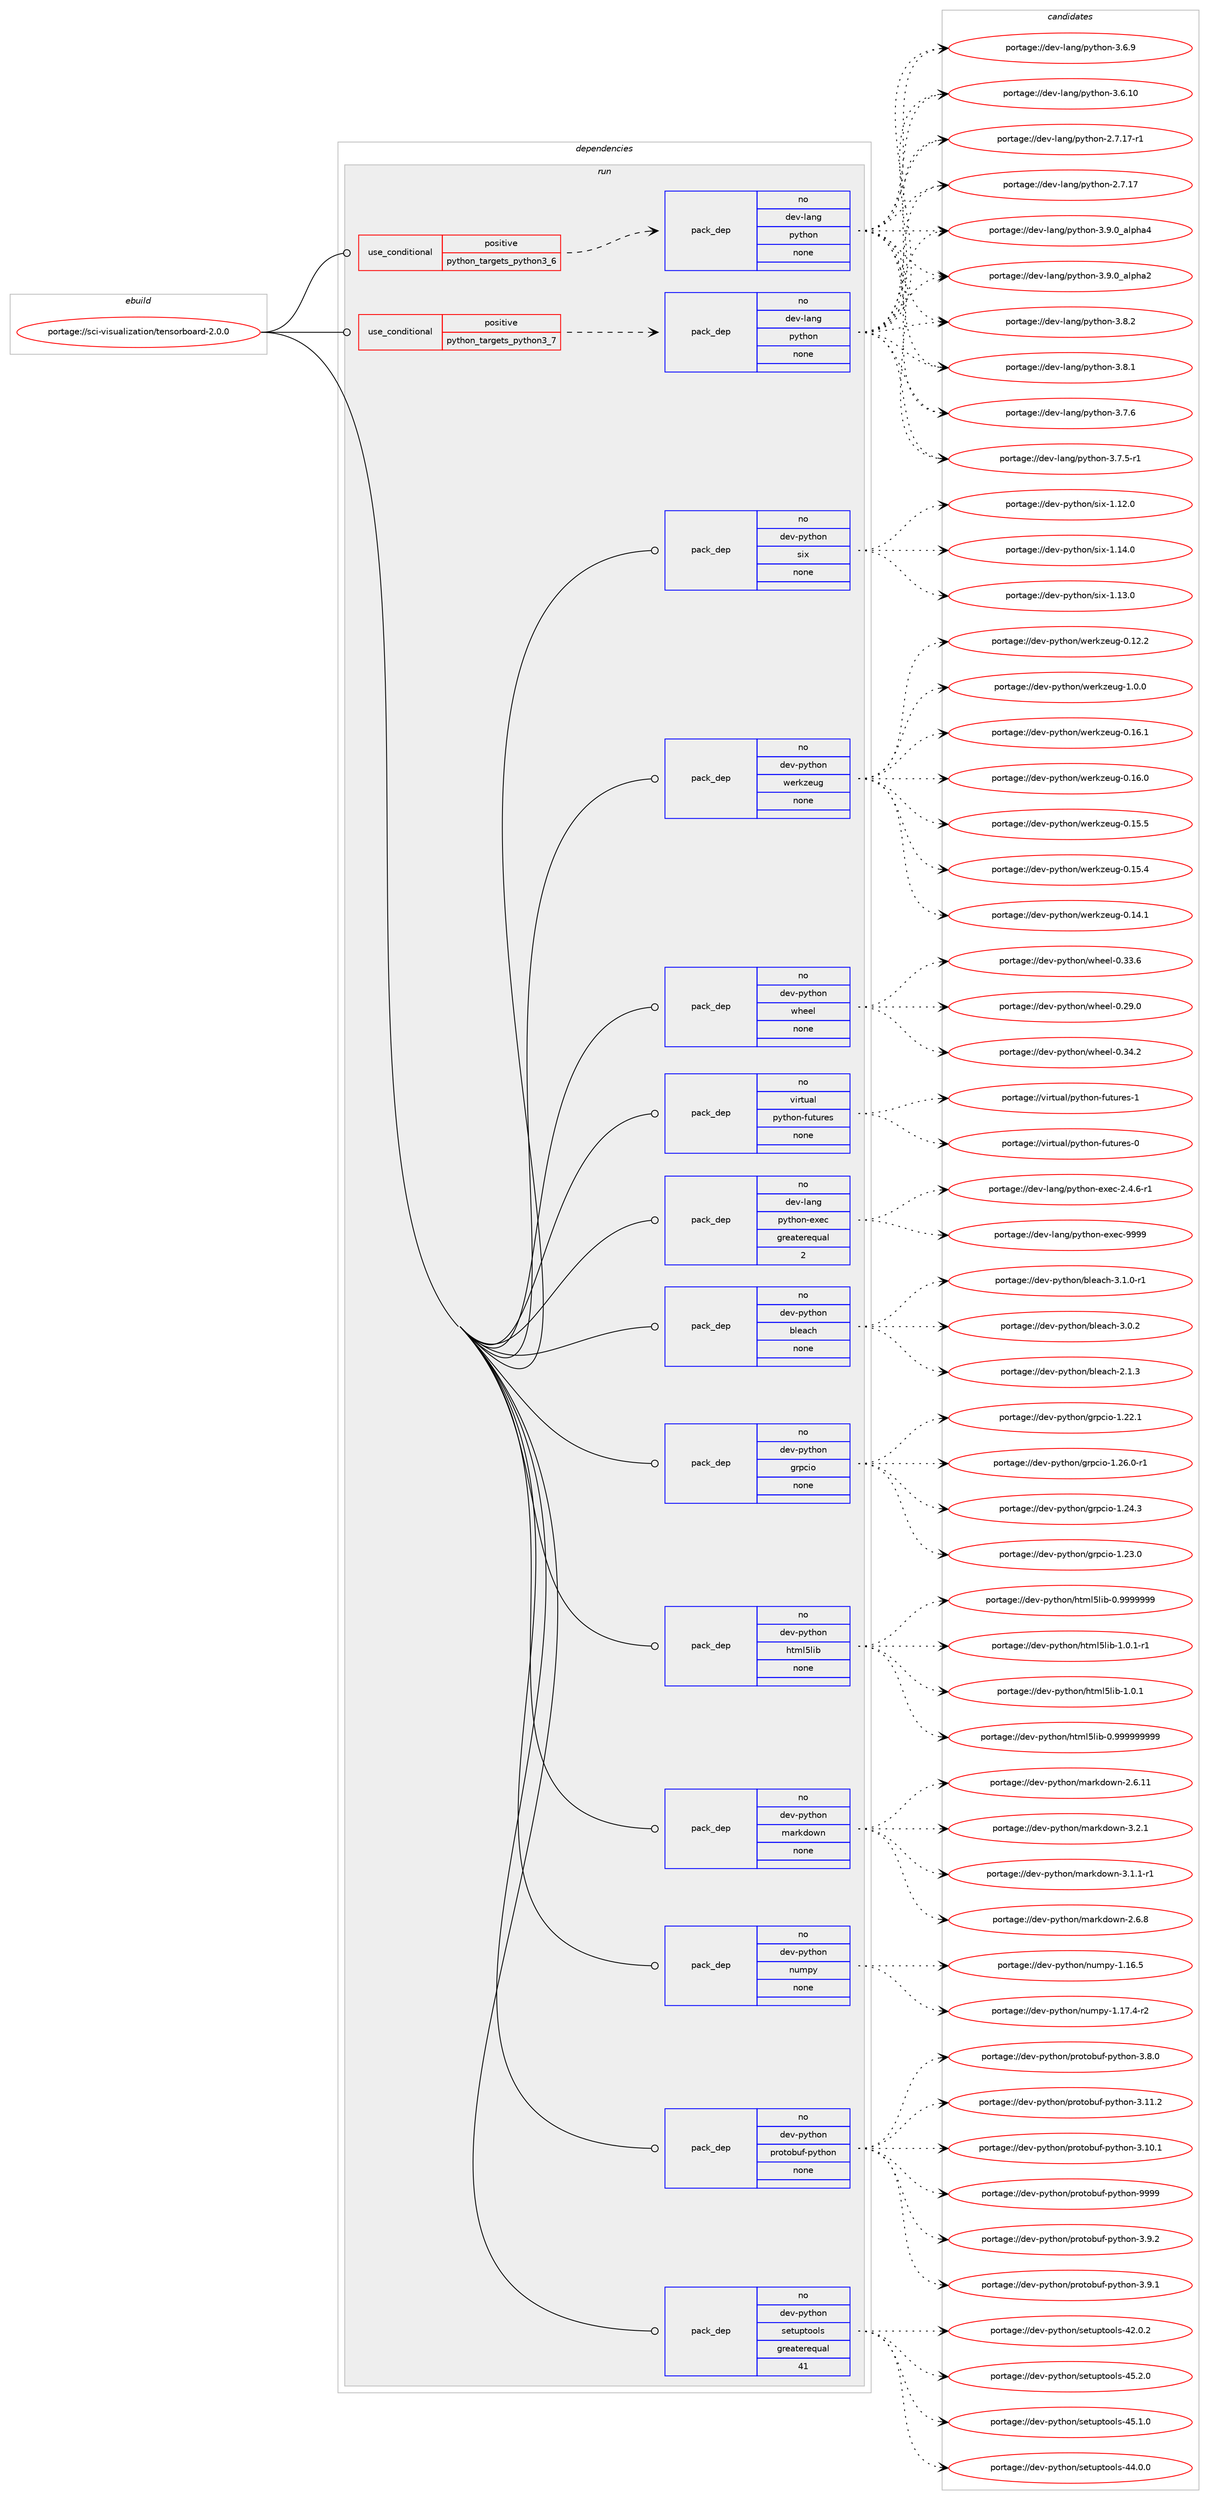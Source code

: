 digraph prolog {

# *************
# Graph options
# *************

newrank=true;
concentrate=true;
compound=true;
graph [rankdir=LR,fontname=Helvetica,fontsize=10,ranksep=1.5];#, ranksep=2.5, nodesep=0.2];
edge  [arrowhead=vee];
node  [fontname=Helvetica,fontsize=10];

# **********
# The ebuild
# **********

subgraph cluster_leftcol {
color=gray;
label=<<i>ebuild</i>>;
id [label="portage://sci-visualization/tensorboard-2.0.0", color=red, width=4, href="../sci-visualization/tensorboard-2.0.0.svg"];
}

# ****************
# The dependencies
# ****************

subgraph cluster_midcol {
color=gray;
label=<<i>dependencies</i>>;
subgraph cluster_compile {
fillcolor="#eeeeee";
style=filled;
label=<<i>compile</i>>;
}
subgraph cluster_compileandrun {
fillcolor="#eeeeee";
style=filled;
label=<<i>compile and run</i>>;
}
subgraph cluster_run {
fillcolor="#eeeeee";
style=filled;
label=<<i>run</i>>;
subgraph cond8625 {
dependency42640 [label=<<TABLE BORDER="0" CELLBORDER="1" CELLSPACING="0" CELLPADDING="4"><TR><TD ROWSPAN="3" CELLPADDING="10">use_conditional</TD></TR><TR><TD>positive</TD></TR><TR><TD>python_targets_python3_6</TD></TR></TABLE>>, shape=none, color=red];
subgraph pack33073 {
dependency42641 [label=<<TABLE BORDER="0" CELLBORDER="1" CELLSPACING="0" CELLPADDING="4" WIDTH="220"><TR><TD ROWSPAN="6" CELLPADDING="30">pack_dep</TD></TR><TR><TD WIDTH="110">no</TD></TR><TR><TD>dev-lang</TD></TR><TR><TD>python</TD></TR><TR><TD>none</TD></TR><TR><TD></TD></TR></TABLE>>, shape=none, color=blue];
}
dependency42640:e -> dependency42641:w [weight=20,style="dashed",arrowhead="vee"];
}
id:e -> dependency42640:w [weight=20,style="solid",arrowhead="odot"];
subgraph cond8626 {
dependency42642 [label=<<TABLE BORDER="0" CELLBORDER="1" CELLSPACING="0" CELLPADDING="4"><TR><TD ROWSPAN="3" CELLPADDING="10">use_conditional</TD></TR><TR><TD>positive</TD></TR><TR><TD>python_targets_python3_7</TD></TR></TABLE>>, shape=none, color=red];
subgraph pack33074 {
dependency42643 [label=<<TABLE BORDER="0" CELLBORDER="1" CELLSPACING="0" CELLPADDING="4" WIDTH="220"><TR><TD ROWSPAN="6" CELLPADDING="30">pack_dep</TD></TR><TR><TD WIDTH="110">no</TD></TR><TR><TD>dev-lang</TD></TR><TR><TD>python</TD></TR><TR><TD>none</TD></TR><TR><TD></TD></TR></TABLE>>, shape=none, color=blue];
}
dependency42642:e -> dependency42643:w [weight=20,style="dashed",arrowhead="vee"];
}
id:e -> dependency42642:w [weight=20,style="solid",arrowhead="odot"];
subgraph pack33075 {
dependency42644 [label=<<TABLE BORDER="0" CELLBORDER="1" CELLSPACING="0" CELLPADDING="4" WIDTH="220"><TR><TD ROWSPAN="6" CELLPADDING="30">pack_dep</TD></TR><TR><TD WIDTH="110">no</TD></TR><TR><TD>dev-lang</TD></TR><TR><TD>python-exec</TD></TR><TR><TD>greaterequal</TD></TR><TR><TD>2</TD></TR></TABLE>>, shape=none, color=blue];
}
id:e -> dependency42644:w [weight=20,style="solid",arrowhead="odot"];
subgraph pack33076 {
dependency42645 [label=<<TABLE BORDER="0" CELLBORDER="1" CELLSPACING="0" CELLPADDING="4" WIDTH="220"><TR><TD ROWSPAN="6" CELLPADDING="30">pack_dep</TD></TR><TR><TD WIDTH="110">no</TD></TR><TR><TD>dev-python</TD></TR><TR><TD>bleach</TD></TR><TR><TD>none</TD></TR><TR><TD></TD></TR></TABLE>>, shape=none, color=blue];
}
id:e -> dependency42645:w [weight=20,style="solid",arrowhead="odot"];
subgraph pack33077 {
dependency42646 [label=<<TABLE BORDER="0" CELLBORDER="1" CELLSPACING="0" CELLPADDING="4" WIDTH="220"><TR><TD ROWSPAN="6" CELLPADDING="30">pack_dep</TD></TR><TR><TD WIDTH="110">no</TD></TR><TR><TD>dev-python</TD></TR><TR><TD>grpcio</TD></TR><TR><TD>none</TD></TR><TR><TD></TD></TR></TABLE>>, shape=none, color=blue];
}
id:e -> dependency42646:w [weight=20,style="solid",arrowhead="odot"];
subgraph pack33078 {
dependency42647 [label=<<TABLE BORDER="0" CELLBORDER="1" CELLSPACING="0" CELLPADDING="4" WIDTH="220"><TR><TD ROWSPAN="6" CELLPADDING="30">pack_dep</TD></TR><TR><TD WIDTH="110">no</TD></TR><TR><TD>dev-python</TD></TR><TR><TD>html5lib</TD></TR><TR><TD>none</TD></TR><TR><TD></TD></TR></TABLE>>, shape=none, color=blue];
}
id:e -> dependency42647:w [weight=20,style="solid",arrowhead="odot"];
subgraph pack33079 {
dependency42648 [label=<<TABLE BORDER="0" CELLBORDER="1" CELLSPACING="0" CELLPADDING="4" WIDTH="220"><TR><TD ROWSPAN="6" CELLPADDING="30">pack_dep</TD></TR><TR><TD WIDTH="110">no</TD></TR><TR><TD>dev-python</TD></TR><TR><TD>markdown</TD></TR><TR><TD>none</TD></TR><TR><TD></TD></TR></TABLE>>, shape=none, color=blue];
}
id:e -> dependency42648:w [weight=20,style="solid",arrowhead="odot"];
subgraph pack33080 {
dependency42649 [label=<<TABLE BORDER="0" CELLBORDER="1" CELLSPACING="0" CELLPADDING="4" WIDTH="220"><TR><TD ROWSPAN="6" CELLPADDING="30">pack_dep</TD></TR><TR><TD WIDTH="110">no</TD></TR><TR><TD>dev-python</TD></TR><TR><TD>numpy</TD></TR><TR><TD>none</TD></TR><TR><TD></TD></TR></TABLE>>, shape=none, color=blue];
}
id:e -> dependency42649:w [weight=20,style="solid",arrowhead="odot"];
subgraph pack33081 {
dependency42650 [label=<<TABLE BORDER="0" CELLBORDER="1" CELLSPACING="0" CELLPADDING="4" WIDTH="220"><TR><TD ROWSPAN="6" CELLPADDING="30">pack_dep</TD></TR><TR><TD WIDTH="110">no</TD></TR><TR><TD>dev-python</TD></TR><TR><TD>protobuf-python</TD></TR><TR><TD>none</TD></TR><TR><TD></TD></TR></TABLE>>, shape=none, color=blue];
}
id:e -> dependency42650:w [weight=20,style="solid",arrowhead="odot"];
subgraph pack33082 {
dependency42651 [label=<<TABLE BORDER="0" CELLBORDER="1" CELLSPACING="0" CELLPADDING="4" WIDTH="220"><TR><TD ROWSPAN="6" CELLPADDING="30">pack_dep</TD></TR><TR><TD WIDTH="110">no</TD></TR><TR><TD>dev-python</TD></TR><TR><TD>setuptools</TD></TR><TR><TD>greaterequal</TD></TR><TR><TD>41</TD></TR></TABLE>>, shape=none, color=blue];
}
id:e -> dependency42651:w [weight=20,style="solid",arrowhead="odot"];
subgraph pack33083 {
dependency42652 [label=<<TABLE BORDER="0" CELLBORDER="1" CELLSPACING="0" CELLPADDING="4" WIDTH="220"><TR><TD ROWSPAN="6" CELLPADDING="30">pack_dep</TD></TR><TR><TD WIDTH="110">no</TD></TR><TR><TD>dev-python</TD></TR><TR><TD>six</TD></TR><TR><TD>none</TD></TR><TR><TD></TD></TR></TABLE>>, shape=none, color=blue];
}
id:e -> dependency42652:w [weight=20,style="solid",arrowhead="odot"];
subgraph pack33084 {
dependency42653 [label=<<TABLE BORDER="0" CELLBORDER="1" CELLSPACING="0" CELLPADDING="4" WIDTH="220"><TR><TD ROWSPAN="6" CELLPADDING="30">pack_dep</TD></TR><TR><TD WIDTH="110">no</TD></TR><TR><TD>dev-python</TD></TR><TR><TD>werkzeug</TD></TR><TR><TD>none</TD></TR><TR><TD></TD></TR></TABLE>>, shape=none, color=blue];
}
id:e -> dependency42653:w [weight=20,style="solid",arrowhead="odot"];
subgraph pack33085 {
dependency42654 [label=<<TABLE BORDER="0" CELLBORDER="1" CELLSPACING="0" CELLPADDING="4" WIDTH="220"><TR><TD ROWSPAN="6" CELLPADDING="30">pack_dep</TD></TR><TR><TD WIDTH="110">no</TD></TR><TR><TD>dev-python</TD></TR><TR><TD>wheel</TD></TR><TR><TD>none</TD></TR><TR><TD></TD></TR></TABLE>>, shape=none, color=blue];
}
id:e -> dependency42654:w [weight=20,style="solid",arrowhead="odot"];
subgraph pack33086 {
dependency42655 [label=<<TABLE BORDER="0" CELLBORDER="1" CELLSPACING="0" CELLPADDING="4" WIDTH="220"><TR><TD ROWSPAN="6" CELLPADDING="30">pack_dep</TD></TR><TR><TD WIDTH="110">no</TD></TR><TR><TD>virtual</TD></TR><TR><TD>python-futures</TD></TR><TR><TD>none</TD></TR><TR><TD></TD></TR></TABLE>>, shape=none, color=blue];
}
id:e -> dependency42655:w [weight=20,style="solid",arrowhead="odot"];
}
}

# **************
# The candidates
# **************

subgraph cluster_choices {
rank=same;
color=gray;
label=<<i>candidates</i>>;

subgraph choice33073 {
color=black;
nodesep=1;
choice10010111845108971101034711212111610411111045514657464895971081121049752 [label="portage://dev-lang/python-3.9.0_alpha4", color=red, width=4,href="../dev-lang/python-3.9.0_alpha4.svg"];
choice10010111845108971101034711212111610411111045514657464895971081121049750 [label="portage://dev-lang/python-3.9.0_alpha2", color=red, width=4,href="../dev-lang/python-3.9.0_alpha2.svg"];
choice100101118451089711010347112121116104111110455146564650 [label="portage://dev-lang/python-3.8.2", color=red, width=4,href="../dev-lang/python-3.8.2.svg"];
choice100101118451089711010347112121116104111110455146564649 [label="portage://dev-lang/python-3.8.1", color=red, width=4,href="../dev-lang/python-3.8.1.svg"];
choice100101118451089711010347112121116104111110455146554654 [label="portage://dev-lang/python-3.7.6", color=red, width=4,href="../dev-lang/python-3.7.6.svg"];
choice1001011184510897110103471121211161041111104551465546534511449 [label="portage://dev-lang/python-3.7.5-r1", color=red, width=4,href="../dev-lang/python-3.7.5-r1.svg"];
choice100101118451089711010347112121116104111110455146544657 [label="portage://dev-lang/python-3.6.9", color=red, width=4,href="../dev-lang/python-3.6.9.svg"];
choice10010111845108971101034711212111610411111045514654464948 [label="portage://dev-lang/python-3.6.10", color=red, width=4,href="../dev-lang/python-3.6.10.svg"];
choice100101118451089711010347112121116104111110455046554649554511449 [label="portage://dev-lang/python-2.7.17-r1", color=red, width=4,href="../dev-lang/python-2.7.17-r1.svg"];
choice10010111845108971101034711212111610411111045504655464955 [label="portage://dev-lang/python-2.7.17", color=red, width=4,href="../dev-lang/python-2.7.17.svg"];
dependency42641:e -> choice10010111845108971101034711212111610411111045514657464895971081121049752:w [style=dotted,weight="100"];
dependency42641:e -> choice10010111845108971101034711212111610411111045514657464895971081121049750:w [style=dotted,weight="100"];
dependency42641:e -> choice100101118451089711010347112121116104111110455146564650:w [style=dotted,weight="100"];
dependency42641:e -> choice100101118451089711010347112121116104111110455146564649:w [style=dotted,weight="100"];
dependency42641:e -> choice100101118451089711010347112121116104111110455146554654:w [style=dotted,weight="100"];
dependency42641:e -> choice1001011184510897110103471121211161041111104551465546534511449:w [style=dotted,weight="100"];
dependency42641:e -> choice100101118451089711010347112121116104111110455146544657:w [style=dotted,weight="100"];
dependency42641:e -> choice10010111845108971101034711212111610411111045514654464948:w [style=dotted,weight="100"];
dependency42641:e -> choice100101118451089711010347112121116104111110455046554649554511449:w [style=dotted,weight="100"];
dependency42641:e -> choice10010111845108971101034711212111610411111045504655464955:w [style=dotted,weight="100"];
}
subgraph choice33074 {
color=black;
nodesep=1;
choice10010111845108971101034711212111610411111045514657464895971081121049752 [label="portage://dev-lang/python-3.9.0_alpha4", color=red, width=4,href="../dev-lang/python-3.9.0_alpha4.svg"];
choice10010111845108971101034711212111610411111045514657464895971081121049750 [label="portage://dev-lang/python-3.9.0_alpha2", color=red, width=4,href="../dev-lang/python-3.9.0_alpha2.svg"];
choice100101118451089711010347112121116104111110455146564650 [label="portage://dev-lang/python-3.8.2", color=red, width=4,href="../dev-lang/python-3.8.2.svg"];
choice100101118451089711010347112121116104111110455146564649 [label="portage://dev-lang/python-3.8.1", color=red, width=4,href="../dev-lang/python-3.8.1.svg"];
choice100101118451089711010347112121116104111110455146554654 [label="portage://dev-lang/python-3.7.6", color=red, width=4,href="../dev-lang/python-3.7.6.svg"];
choice1001011184510897110103471121211161041111104551465546534511449 [label="portage://dev-lang/python-3.7.5-r1", color=red, width=4,href="../dev-lang/python-3.7.5-r1.svg"];
choice100101118451089711010347112121116104111110455146544657 [label="portage://dev-lang/python-3.6.9", color=red, width=4,href="../dev-lang/python-3.6.9.svg"];
choice10010111845108971101034711212111610411111045514654464948 [label="portage://dev-lang/python-3.6.10", color=red, width=4,href="../dev-lang/python-3.6.10.svg"];
choice100101118451089711010347112121116104111110455046554649554511449 [label="portage://dev-lang/python-2.7.17-r1", color=red, width=4,href="../dev-lang/python-2.7.17-r1.svg"];
choice10010111845108971101034711212111610411111045504655464955 [label="portage://dev-lang/python-2.7.17", color=red, width=4,href="../dev-lang/python-2.7.17.svg"];
dependency42643:e -> choice10010111845108971101034711212111610411111045514657464895971081121049752:w [style=dotted,weight="100"];
dependency42643:e -> choice10010111845108971101034711212111610411111045514657464895971081121049750:w [style=dotted,weight="100"];
dependency42643:e -> choice100101118451089711010347112121116104111110455146564650:w [style=dotted,weight="100"];
dependency42643:e -> choice100101118451089711010347112121116104111110455146564649:w [style=dotted,weight="100"];
dependency42643:e -> choice100101118451089711010347112121116104111110455146554654:w [style=dotted,weight="100"];
dependency42643:e -> choice1001011184510897110103471121211161041111104551465546534511449:w [style=dotted,weight="100"];
dependency42643:e -> choice100101118451089711010347112121116104111110455146544657:w [style=dotted,weight="100"];
dependency42643:e -> choice10010111845108971101034711212111610411111045514654464948:w [style=dotted,weight="100"];
dependency42643:e -> choice100101118451089711010347112121116104111110455046554649554511449:w [style=dotted,weight="100"];
dependency42643:e -> choice10010111845108971101034711212111610411111045504655464955:w [style=dotted,weight="100"];
}
subgraph choice33075 {
color=black;
nodesep=1;
choice10010111845108971101034711212111610411111045101120101994557575757 [label="portage://dev-lang/python-exec-9999", color=red, width=4,href="../dev-lang/python-exec-9999.svg"];
choice10010111845108971101034711212111610411111045101120101994550465246544511449 [label="portage://dev-lang/python-exec-2.4.6-r1", color=red, width=4,href="../dev-lang/python-exec-2.4.6-r1.svg"];
dependency42644:e -> choice10010111845108971101034711212111610411111045101120101994557575757:w [style=dotted,weight="100"];
dependency42644:e -> choice10010111845108971101034711212111610411111045101120101994550465246544511449:w [style=dotted,weight="100"];
}
subgraph choice33076 {
color=black;
nodesep=1;
choice10010111845112121116104111110479810810197991044551464946484511449 [label="portage://dev-python/bleach-3.1.0-r1", color=red, width=4,href="../dev-python/bleach-3.1.0-r1.svg"];
choice1001011184511212111610411111047981081019799104455146484650 [label="portage://dev-python/bleach-3.0.2", color=red, width=4,href="../dev-python/bleach-3.0.2.svg"];
choice1001011184511212111610411111047981081019799104455046494651 [label="portage://dev-python/bleach-2.1.3", color=red, width=4,href="../dev-python/bleach-2.1.3.svg"];
dependency42645:e -> choice10010111845112121116104111110479810810197991044551464946484511449:w [style=dotted,weight="100"];
dependency42645:e -> choice1001011184511212111610411111047981081019799104455146484650:w [style=dotted,weight="100"];
dependency42645:e -> choice1001011184511212111610411111047981081019799104455046494651:w [style=dotted,weight="100"];
}
subgraph choice33077 {
color=black;
nodesep=1;
choice100101118451121211161041111104710311411299105111454946505446484511449 [label="portage://dev-python/grpcio-1.26.0-r1", color=red, width=4,href="../dev-python/grpcio-1.26.0-r1.svg"];
choice10010111845112121116104111110471031141129910511145494650524651 [label="portage://dev-python/grpcio-1.24.3", color=red, width=4,href="../dev-python/grpcio-1.24.3.svg"];
choice10010111845112121116104111110471031141129910511145494650514648 [label="portage://dev-python/grpcio-1.23.0", color=red, width=4,href="../dev-python/grpcio-1.23.0.svg"];
choice10010111845112121116104111110471031141129910511145494650504649 [label="portage://dev-python/grpcio-1.22.1", color=red, width=4,href="../dev-python/grpcio-1.22.1.svg"];
dependency42646:e -> choice100101118451121211161041111104710311411299105111454946505446484511449:w [style=dotted,weight="100"];
dependency42646:e -> choice10010111845112121116104111110471031141129910511145494650524651:w [style=dotted,weight="100"];
dependency42646:e -> choice10010111845112121116104111110471031141129910511145494650514648:w [style=dotted,weight="100"];
dependency42646:e -> choice10010111845112121116104111110471031141129910511145494650504649:w [style=dotted,weight="100"];
}
subgraph choice33078 {
color=black;
nodesep=1;
choice100101118451121211161041111104710411610910853108105984549464846494511449 [label="portage://dev-python/html5lib-1.0.1-r1", color=red, width=4,href="../dev-python/html5lib-1.0.1-r1.svg"];
choice10010111845112121116104111110471041161091085310810598454946484649 [label="portage://dev-python/html5lib-1.0.1", color=red, width=4,href="../dev-python/html5lib-1.0.1.svg"];
choice10010111845112121116104111110471041161091085310810598454846575757575757575757 [label="portage://dev-python/html5lib-0.999999999", color=red, width=4,href="../dev-python/html5lib-0.999999999.svg"];
choice1001011184511212111610411111047104116109108531081059845484657575757575757 [label="portage://dev-python/html5lib-0.9999999", color=red, width=4,href="../dev-python/html5lib-0.9999999.svg"];
dependency42647:e -> choice100101118451121211161041111104710411610910853108105984549464846494511449:w [style=dotted,weight="100"];
dependency42647:e -> choice10010111845112121116104111110471041161091085310810598454946484649:w [style=dotted,weight="100"];
dependency42647:e -> choice10010111845112121116104111110471041161091085310810598454846575757575757575757:w [style=dotted,weight="100"];
dependency42647:e -> choice1001011184511212111610411111047104116109108531081059845484657575757575757:w [style=dotted,weight="100"];
}
subgraph choice33079 {
color=black;
nodesep=1;
choice100101118451121211161041111104710997114107100111119110455146504649 [label="portage://dev-python/markdown-3.2.1", color=red, width=4,href="../dev-python/markdown-3.2.1.svg"];
choice1001011184511212111610411111047109971141071001111191104551464946494511449 [label="portage://dev-python/markdown-3.1.1-r1", color=red, width=4,href="../dev-python/markdown-3.1.1-r1.svg"];
choice100101118451121211161041111104710997114107100111119110455046544656 [label="portage://dev-python/markdown-2.6.8", color=red, width=4,href="../dev-python/markdown-2.6.8.svg"];
choice10010111845112121116104111110471099711410710011111911045504654464949 [label="portage://dev-python/markdown-2.6.11", color=red, width=4,href="../dev-python/markdown-2.6.11.svg"];
dependency42648:e -> choice100101118451121211161041111104710997114107100111119110455146504649:w [style=dotted,weight="100"];
dependency42648:e -> choice1001011184511212111610411111047109971141071001111191104551464946494511449:w [style=dotted,weight="100"];
dependency42648:e -> choice100101118451121211161041111104710997114107100111119110455046544656:w [style=dotted,weight="100"];
dependency42648:e -> choice10010111845112121116104111110471099711410710011111911045504654464949:w [style=dotted,weight="100"];
}
subgraph choice33080 {
color=black;
nodesep=1;
choice1001011184511212111610411111047110117109112121454946495546524511450 [label="portage://dev-python/numpy-1.17.4-r2", color=red, width=4,href="../dev-python/numpy-1.17.4-r2.svg"];
choice100101118451121211161041111104711011710911212145494649544653 [label="portage://dev-python/numpy-1.16.5", color=red, width=4,href="../dev-python/numpy-1.16.5.svg"];
dependency42649:e -> choice1001011184511212111610411111047110117109112121454946495546524511450:w [style=dotted,weight="100"];
dependency42649:e -> choice100101118451121211161041111104711011710911212145494649544653:w [style=dotted,weight="100"];
}
subgraph choice33081 {
color=black;
nodesep=1;
choice100101118451121211161041111104711211411111611198117102451121211161041111104557575757 [label="portage://dev-python/protobuf-python-9999", color=red, width=4,href="../dev-python/protobuf-python-9999.svg"];
choice10010111845112121116104111110471121141111161119811710245112121116104111110455146574650 [label="portage://dev-python/protobuf-python-3.9.2", color=red, width=4,href="../dev-python/protobuf-python-3.9.2.svg"];
choice10010111845112121116104111110471121141111161119811710245112121116104111110455146574649 [label="portage://dev-python/protobuf-python-3.9.1", color=red, width=4,href="../dev-python/protobuf-python-3.9.1.svg"];
choice10010111845112121116104111110471121141111161119811710245112121116104111110455146564648 [label="portage://dev-python/protobuf-python-3.8.0", color=red, width=4,href="../dev-python/protobuf-python-3.8.0.svg"];
choice1001011184511212111610411111047112114111116111981171024511212111610411111045514649494650 [label="portage://dev-python/protobuf-python-3.11.2", color=red, width=4,href="../dev-python/protobuf-python-3.11.2.svg"];
choice1001011184511212111610411111047112114111116111981171024511212111610411111045514649484649 [label="portage://dev-python/protobuf-python-3.10.1", color=red, width=4,href="../dev-python/protobuf-python-3.10.1.svg"];
dependency42650:e -> choice100101118451121211161041111104711211411111611198117102451121211161041111104557575757:w [style=dotted,weight="100"];
dependency42650:e -> choice10010111845112121116104111110471121141111161119811710245112121116104111110455146574650:w [style=dotted,weight="100"];
dependency42650:e -> choice10010111845112121116104111110471121141111161119811710245112121116104111110455146574649:w [style=dotted,weight="100"];
dependency42650:e -> choice10010111845112121116104111110471121141111161119811710245112121116104111110455146564648:w [style=dotted,weight="100"];
dependency42650:e -> choice1001011184511212111610411111047112114111116111981171024511212111610411111045514649494650:w [style=dotted,weight="100"];
dependency42650:e -> choice1001011184511212111610411111047112114111116111981171024511212111610411111045514649484649:w [style=dotted,weight="100"];
}
subgraph choice33082 {
color=black;
nodesep=1;
choice100101118451121211161041111104711510111611711211611111110811545525346504648 [label="portage://dev-python/setuptools-45.2.0", color=red, width=4,href="../dev-python/setuptools-45.2.0.svg"];
choice100101118451121211161041111104711510111611711211611111110811545525346494648 [label="portage://dev-python/setuptools-45.1.0", color=red, width=4,href="../dev-python/setuptools-45.1.0.svg"];
choice100101118451121211161041111104711510111611711211611111110811545525246484648 [label="portage://dev-python/setuptools-44.0.0", color=red, width=4,href="../dev-python/setuptools-44.0.0.svg"];
choice100101118451121211161041111104711510111611711211611111110811545525046484650 [label="portage://dev-python/setuptools-42.0.2", color=red, width=4,href="../dev-python/setuptools-42.0.2.svg"];
dependency42651:e -> choice100101118451121211161041111104711510111611711211611111110811545525346504648:w [style=dotted,weight="100"];
dependency42651:e -> choice100101118451121211161041111104711510111611711211611111110811545525346494648:w [style=dotted,weight="100"];
dependency42651:e -> choice100101118451121211161041111104711510111611711211611111110811545525246484648:w [style=dotted,weight="100"];
dependency42651:e -> choice100101118451121211161041111104711510111611711211611111110811545525046484650:w [style=dotted,weight="100"];
}
subgraph choice33083 {
color=black;
nodesep=1;
choice100101118451121211161041111104711510512045494649524648 [label="portage://dev-python/six-1.14.0", color=red, width=4,href="../dev-python/six-1.14.0.svg"];
choice100101118451121211161041111104711510512045494649514648 [label="portage://dev-python/six-1.13.0", color=red, width=4,href="../dev-python/six-1.13.0.svg"];
choice100101118451121211161041111104711510512045494649504648 [label="portage://dev-python/six-1.12.0", color=red, width=4,href="../dev-python/six-1.12.0.svg"];
dependency42652:e -> choice100101118451121211161041111104711510512045494649524648:w [style=dotted,weight="100"];
dependency42652:e -> choice100101118451121211161041111104711510512045494649514648:w [style=dotted,weight="100"];
dependency42652:e -> choice100101118451121211161041111104711510512045494649504648:w [style=dotted,weight="100"];
}
subgraph choice33084 {
color=black;
nodesep=1;
choice1001011184511212111610411111047119101114107122101117103454946484648 [label="portage://dev-python/werkzeug-1.0.0", color=red, width=4,href="../dev-python/werkzeug-1.0.0.svg"];
choice100101118451121211161041111104711910111410712210111710345484649544649 [label="portage://dev-python/werkzeug-0.16.1", color=red, width=4,href="../dev-python/werkzeug-0.16.1.svg"];
choice100101118451121211161041111104711910111410712210111710345484649544648 [label="portage://dev-python/werkzeug-0.16.0", color=red, width=4,href="../dev-python/werkzeug-0.16.0.svg"];
choice100101118451121211161041111104711910111410712210111710345484649534653 [label="portage://dev-python/werkzeug-0.15.5", color=red, width=4,href="../dev-python/werkzeug-0.15.5.svg"];
choice100101118451121211161041111104711910111410712210111710345484649534652 [label="portage://dev-python/werkzeug-0.15.4", color=red, width=4,href="../dev-python/werkzeug-0.15.4.svg"];
choice100101118451121211161041111104711910111410712210111710345484649524649 [label="portage://dev-python/werkzeug-0.14.1", color=red, width=4,href="../dev-python/werkzeug-0.14.1.svg"];
choice100101118451121211161041111104711910111410712210111710345484649504650 [label="portage://dev-python/werkzeug-0.12.2", color=red, width=4,href="../dev-python/werkzeug-0.12.2.svg"];
dependency42653:e -> choice1001011184511212111610411111047119101114107122101117103454946484648:w [style=dotted,weight="100"];
dependency42653:e -> choice100101118451121211161041111104711910111410712210111710345484649544649:w [style=dotted,weight="100"];
dependency42653:e -> choice100101118451121211161041111104711910111410712210111710345484649544648:w [style=dotted,weight="100"];
dependency42653:e -> choice100101118451121211161041111104711910111410712210111710345484649534653:w [style=dotted,weight="100"];
dependency42653:e -> choice100101118451121211161041111104711910111410712210111710345484649534652:w [style=dotted,weight="100"];
dependency42653:e -> choice100101118451121211161041111104711910111410712210111710345484649524649:w [style=dotted,weight="100"];
dependency42653:e -> choice100101118451121211161041111104711910111410712210111710345484649504650:w [style=dotted,weight="100"];
}
subgraph choice33085 {
color=black;
nodesep=1;
choice100101118451121211161041111104711910410110110845484651524650 [label="portage://dev-python/wheel-0.34.2", color=red, width=4,href="../dev-python/wheel-0.34.2.svg"];
choice100101118451121211161041111104711910410110110845484651514654 [label="portage://dev-python/wheel-0.33.6", color=red, width=4,href="../dev-python/wheel-0.33.6.svg"];
choice100101118451121211161041111104711910410110110845484650574648 [label="portage://dev-python/wheel-0.29.0", color=red, width=4,href="../dev-python/wheel-0.29.0.svg"];
dependency42654:e -> choice100101118451121211161041111104711910410110110845484651524650:w [style=dotted,weight="100"];
dependency42654:e -> choice100101118451121211161041111104711910410110110845484651514654:w [style=dotted,weight="100"];
dependency42654:e -> choice100101118451121211161041111104711910410110110845484650574648:w [style=dotted,weight="100"];
}
subgraph choice33086 {
color=black;
nodesep=1;
choice1181051141161179710847112121116104111110451021171161171141011154549 [label="portage://virtual/python-futures-1", color=red, width=4,href="../virtual/python-futures-1.svg"];
choice1181051141161179710847112121116104111110451021171161171141011154548 [label="portage://virtual/python-futures-0", color=red, width=4,href="../virtual/python-futures-0.svg"];
dependency42655:e -> choice1181051141161179710847112121116104111110451021171161171141011154549:w [style=dotted,weight="100"];
dependency42655:e -> choice1181051141161179710847112121116104111110451021171161171141011154548:w [style=dotted,weight="100"];
}
}

}
